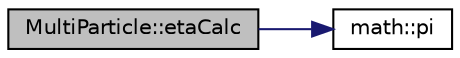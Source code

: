 digraph "MultiParticle::etaCalc"
{
 // LATEX_PDF_SIZE
  edge [fontname="Helvetica",fontsize="10",labelfontname="Helvetica",labelfontsize="10"];
  node [fontname="Helvetica",fontsize="10",shape=record];
  rankdir="LR";
  Node1 [label="MultiParticle::etaCalc",height=0.2,width=0.4,color="black", fillcolor="grey75", style="filled", fontcolor="black",tooltip="曲率 η"];
  Node1 -> Node2 [color="midnightblue",fontsize="10",style="solid"];
  Node2 [label="math::pi",height=0.2,width=0.4,color="black", fillcolor="white", style="filled",URL="$namespacemath.html#adeae9e6c6f768a920a1fde06087749f3",tooltip="円周率 π"];
}
